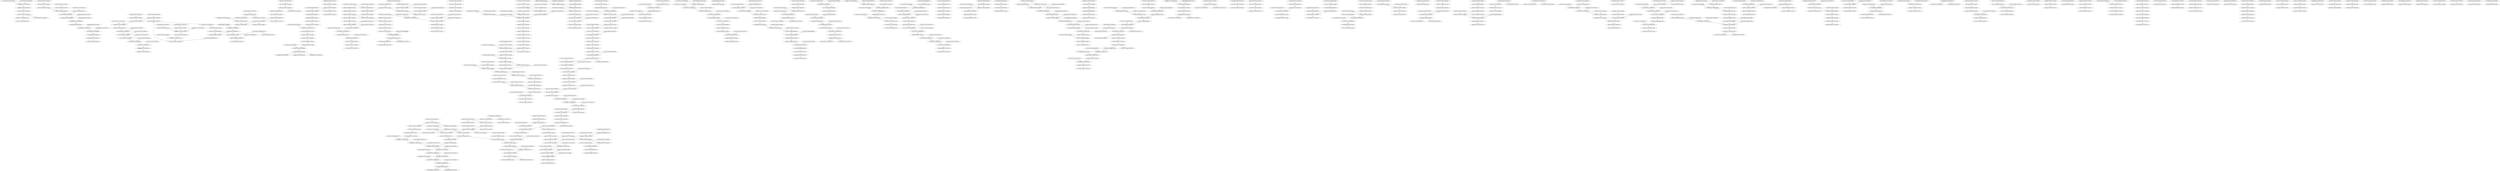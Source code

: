 digraph G{
 GAAAGCAATGCCAGGCAGGGGCAGG->GTGTTTGTGATTGGCGTCGGTGGCG;
 TCCGGCGGTGCTTTTGCCGTTACGC->GGCGGTGCTTTTGCCGTTACGCACC;
 CCCGCCGTATCCAGCCGGCAAATAT->CCGCCTGCCGCGCCTGCCGGAAGCC;
 ATAACCTGAATCTGAGGCAGCACCT->TGAGGCAGCACCTGGCACGGCTGGG;
 GGAGCCGGTACTGTCAACGCCAATC->GAGCCGGTACTGTCAACGCCAATCC;
 CGCGCCAGCGCCACTTCACGATCAA->CAGTAGATCCGGGTTGAATGGCAGG;
 GGTGATGCTGCCAACTTACTGATTT->TAGTGTATGATGGTGTTTTTGAGGT;
 AGCGCTGGCGCGATTTAGCCCCGAC->GGCGCGATTTAGCCCCGACGTATCC;
 TCCCAGCCGTACTGCAAATCGCCTG->CCAGCCGTACTGCAAATCGCCTGCC;
 GGCATTCAACGCCTGATGCGACGCT->GCATTCAACGCCTGATGCGACGCTG;
 CCCCAACCGCCGAACCTGTTGCCCC->CCGCCGAACCTGTTGCCCCTATGGC;
 GCGAAATCGTAGGCCGGATAAGGCG->AAATCGTAGGCCGGATAAGGCGTTT;
 GACGCGACAGCGTCGCATCAGGCGC->CAGCGTCGCATCAGGCGCTGAATGC;
 CCCCCGGTTCCGCCTGCCATCACCA->CCGGTTCCGCCTGCCATCACCATTA;
 AAGACGCGTCAGCGTCGCATCAGGC->TCAGCGTCGCATCAGGCAGCGCACG;
 CGGAAGTCGCTGTCGTTCTCAAAAT->AGTCGCTGTCGTTCTCAAAATCGGT;
 CGCGTCTTATCAGGCCTACGTTAAT->ACGTTAATTCTGCAATATATTGAAT;
 AGCTGATAAAAACAGAAGCCACTGG->ATAAAAACAGAAGCCACTGGAGAAC;
 AATAGAAACAGAAGCCACTGGAGCA->ATAGAAACAGAAGCCACTGGAGCAC;
 AAACCAGGCGAGATCGGCAGGCAGG->CCGCCATGTTGCCGGTATGTTTACC;
 CCCGCCGCCAGTGAGTTTCCGACCG->CCGCCGCCAGTGAGTTTCCGACCGC;
 TTAGGGGCCGCCATACCTGGGAATC->GGGCCGCCATACCTGGGAATCAATC;
 AAAACGCCCCGCCAGCGTGAGTTCT->CCCGCCAGCGTGAGTTCTGCATCCG;
 AGGTCGGATAAGGCGTTCACGCCGC->GGTCGGATAAGGCGTTCACGCCGCA;
 CCCCACTGTTCGTCCATTTCCGCGC->CTGTTCGTCCATTTCCGCGCAGACG;
 CCGGAGACTGTCATACGCGTAAAAC->CTGTCATACGCGTAAAACAGCCAGC;
 TAAGGCGGTTACGCCGCATCCGGCA->TTACGCCGCATCCGGCAGTCATGCG;
 CCGTCTCCCGGAGACTGTCATACGC->CCGGAGACTGTCATACGCGTAAAAC;
 AGGCCGGAAAAGGCGTTCACGCCGC->AAGGCGTTCACGCCGCATCCGACAG;
 GCTGTCGCGTCTTATCAGGCCTACG->CGCGTCTTATCAGGCCTACGTTAAT;
 ACATCCGACGCCATTCATGGCCATA->ACGCCATTCATGGCCATATCAATGA;
 CCAGCCATGACTTTTTCAACGGTTT->CAGCCATGACTTTTTCAACGGTTTT;
 ATAAGACGCGTGAGCGTCGCATCAG->AGCGTCGCATCAGGCAGCGCACGGA;
 CCGCCATGTTGCCGGTATGTTTACC->AGATTGCCGTCGCCTGTAGCGGCTG;
 CCAGCAGGTATAATCTGCTGGCGGG->AGCAGGTATAATCTGCTGGCGGGGG;
 TAGGATTGCCAGACAAACTGGCGGG->TGATGGTCATAGCAGTGGCGGCAGG;
 TGGGTAATGACTCCAACTTATTGAT->GGGTAATGACTCCAACTTATTGATA;
 TAGCCATAATCAAACGGTACGAAAG->CCAGCCGCCGGGAACGTTAACGGCA;
 AAGACGCATCAGCGTCGCATCAGGC->TCAGCGTCGCATCAGGCAGCGCACG;
 TAGCCATATCCAGACGATGCACCGA->ACGGTTAACCGCGTTAAGCTGGCGG;
 CAGCCGTAACGGAACTCCACACCAA->CCGCCACATCCGTCGGTTTGACGCG;
 GGATTGGCGTTGACAGTACCGGCTC->GATTGGCGTTGACAGTACCGGCTCC;
 GGATGCGGCGTGAACGCCTTATCCG->GATGCGGCGTGAACGCCTTATCCGA;
 CGGATGCAGAACTCACGCTGGCGGG->AGAACTCACGCTGGCGGGGCGTTTT;
 GCGTAACGGCAAAAGCACTGCCGGA->GCCGGACATCAGCGCTATCTCTGCT;
 GCGCTGTTTATGTTCTTCGGCACGC->CGCTGTTTATGTTCTTCGGCACGCT;
 ACGTTAATTCTGCAATATATTGAAT->GGATAAGGCGTTCACGCCGCATCCG;
 CTGCAATCCTCTATTTTATGGCGGG->AGCCTGGATGCCGATGATGCGGCTT;
 GACGTGGCAAAGCCGATGTCGGCAG->CCGCCGTCAGCCTTTACACCACCAC;
 TCAGCGTCGCATCAGGCGTTACATA->CAGCGTCGCATCAGGCGTTACATAC;
 GCACCGCCACCGACGCCAATCACAA->CGCCACCGACGCCAATCACAAACAC;
 TATGTAACGCCTGATGCGACGCTGA->GCCTGATGCGACGCTGATGCGTCTT;
 CCTGCCATTCAACCCGGATCTACTG->TTGATCGTGAAGTGGCGCTGGCGCG;
 CCTGCCGCTGCTGCTGTGACCGGAC->CTGCCGCTGCTGCTGTGACCGGACA;
 CGTGCGCTGCCTGATGCGACGCTGA->GCCTGATGCGACGCTGACGCGTCTT;
 GGATAAGGCGTTTACGCCGCATCCG->TTACGCCGCATCCGGCAAAAATCCT;
 GGGGCAACAGGTTCGGCGGTTGGGG->GGGCAACAGGTTCGGCGGTTGGGGG;
 TGAGGCAGCACCTGGCACGGCTGGG->GCAGCACCTGGCACGGCTGGGACGG;
 GGGCATCCTCCGGCGATAATGGCGG->TCGCCATCAATAAAGATAAAAATGC;
 ACAGGGCTACGCTGGCTGTGGCTGG->GGGCTACGCTGGCTGTGGCTGGGGG;
 TGACGTGGACGATAGCGGAAAGCCC->ACGTGGACGATAGCGGAAAGCCCCG;
 CAGCCACAACAAACGACCGCGGGAC->CCCGCCACCATTGGCACCAGCGGAC;
 CAGCGTGTAGGCCAGATAAGACGCG->GATAAGACGCGCCAGCGTCGCATCA;
 TAGCCCCACTGTTCGTCCATTTCCG->CCCCACTGTTCGTCCATTTCCGCGC;
 CGCATGACTGCCGGATGCGGCGTAA->CTGCCGGATGCGGCGTAAACGCTTT;
 CGGATGCGGCGTAAACGCCTTATCC->AAACGCCTTATCCGGCCTACGATTT;
 CAGCGTCGCATCAGGCGTTGAATGC->AGCGTCGCATCAGGCGTTGAATGCC;
 TGCTCCAGTTGCAGCGCAGTGGCAG->GCTCCAGTTGCAGCGCAGTGGCAGG;
 AGGCCGGATAAGGCGTTCACGCCGC->CGGATAAGGCGTTCACGCCGCATCC;
 CAGCGTCGCATCAGGCGTTACATAC->CCGCCGAACAGCAGCGGAGCGTCGG;
 CGGCGCTGAAAGTGCTGGATGCCGT->GGCGCTGAAAGTGCTGGATGCCGTG;
 AGGCCGGATAAGACGCGGCAGCGTC->CAGCGTCGCATCAGGCGTTACATAC;
 CTCTCCCTGCCGTAAAACATGGCAA->CTGCCGTAAAACATGGCAACTGCAG;
 TCCGTGCGCTGCCTGATGCGACGCT->CTGATGCGACGCTCACGCGTCTTAT;
 CGTGGCTCTCCTGAAGCGGCTGCGG->CTGAAGCGGCTGCGGGATGCCGCCG;
 AGCGTCGCATCAGGCAACCCGCACA->CAGCCACAACAAACGACCGCGGGAC;
 TGCATCTGCCAGCCGTCATGGCTGG->CCGCCGTGTCGGTCCACCGGCAGGC;
 CTGGCCGCTGTATGAATCCCGCCTG->CCGCTGTATGAATCCCGCCTGCAGG;
 CAGCCATGACTTTTTCAACGGTTTT->CCTGCCACTGCTTCACCATCCCCAG;
 CGTGCGCAACAACCGTCTTCCGGAG->CCGGAGCCTGTCATACGCGTAAAAC;
 GATGCGACGCTGGCGCGTCTTATCA->CGACGCTGGCGCGTCTTATCATGCC;
 CGGAAATGGACGAACAGTGGGGCTA->GGCTATGTCGGGGCTAAATCGCGCC;
 GATTGATGAGTCGCTGATCGGCTGG->CCGCCTCTACTTCGAGCCGGTAACT;
 CCCGCCAGTAACGGTGGCAGCAACA->CCGCCAGTAACGGTGGCAGCAACAG;
 AATTAGCCATAATCAAACGGTACGA->TAGCCATAATCAAACGGTACGAAAG;
 CCCTGCCGTTTTATCTCTACCAGCA->CGGGCGAGCTTTCCGGCGGTCAGCG;
 CGCGCCAGCGTCGCATCAGGCGTTG->CAGCGTCGCATCAGGCGTTGAATGC;
 TCTGATACTGCGTCGGTAGCGGCAG->CTGATACTGCGTCGGTAGCGGCAGG;
 GGCATGATAAGACGCGCCAGCGTCG->TGATAAGACGCGCCAGCGTCGCATC;
 GCGTATGACAGTCTCCGGAAGACGG->CTCCGGAAGACGGTTGTTGCGCACG;
 GTCAGTAGCGGAACAGGAGGGACAG->GAACAGGAGGGACAGCTGATAGAAA;
 GGGGCAAGGGGATTAATTCATAAAC->GGGCAAGGGGATTAATTCATAAACG;
 ACCCGTCATCCATATCACCACGTCA->CCGTCATCCATATCACCACGTCAAA;
 GGGTGGTGCGTAACGGCAAAAGCAC->GGTGCGTAACGGCAAAAGCACTGCC;
 TATTGCTTCAGCACCGCACGACCCA->GGGCATCCTCCGGCGATAATGGCGG;
 GTGCTCCAGTGGCTTCTGTTTCTAT->CTCCAGTGGCTTCTGTTTCTATCAG;
 TGCGGGGTGTCCCGCCAGTGTCGGG->GGGTGTCCCGCCAGTGTCGGGGTAA;
 CAGCGCGTAGGCCTGATAAGACGCG->CGTAGGCCTGATAAGACGCGACAGC;
 AACCCCCGGTCAGCAATGCGTATCT->CCCCGGTCAGCAATGCGTATCTCGT;
 CCCCCGCCGTGAATTTATGGATGCA->CCCGCCGTGAATTTATGGATGCAGG;
 GTTGCCCGGCATCCAACGCCATTCA->ACGCCATTCATGGCCATATCAATGA;
 AAGCCGCGCCAGCGTCGCATCAGGC->CGCGCCAGCGTCGCATCAGGCGTTG;
 CTGCAGTTGCCATGTTTTACGGCAG->AGTTGCCATGTTTTACGGCAGTGAG;
 TTGATCGTGAAGTGGCGCTGGCGCG->CCGCCAGCTTAACGCGGTTAACCGT;
 AATTACAGGTATTCCCGCTGCCGTT->CCGCTGCCGTTAAAACAAAACAGCA;
 GGGGGGTGCGTAACGGCAAAAGCAC->GGTGCGTAACGGCAAAAGCACTGCC;
 CTCCAGTGGCTTCTGTTTCTATCAG->GTTTCTATCAGCTGTCCCTCCTGTT;
 CCCGCCGCCGCGAAATTCGTGATGC->CGTGGCTCTCCTGAAGCGGCTGCGG;
 TTTCTATCAGCTGTCCCTCCTGTTC->CTGTCCCTCCTGTTCCGCTACTGAC;
 GGCTTCCGGCAGGCGCGGCAGGCGG->ATATTTGCCGGCTGGATACGGCGGG;
 GTAGGTAATGACTCCAACTTATTGA->GGTAATGACTCCAACTTATTGATAG;
 AAAAAAGCCACAAAAAATGAATGTT->AAAAGCCACAAAAAATGAATGTTAA;
 CCAATGGCAGTAGATAAACTGGCGG->AGCGTGCCGAAGAACATAAACAGCG;
 TCCCATAAGCGCTAACTTAAGGGTT->CCCATAAGCGCTAACTTAAGGGTTG;
 TCAGCGTCGCATCAGGCAGCGCACG->AGCGTCGCATCAGGCAGCGCACGGA;
 GGCCTACACGCTGCGATTTTGTAGG->CGCTGCGATTTTGTAGGCCGGATAA;
 CAGAGATAGCGCTGATGTCCGGCGG->AGCGCTGATGTCCGGCGGGGCTTTT;
 GAAAAAAAAAGCCCGCACTGTCAGG->AAAAAAGCCCGCACTGTCAGGGGCG;
 ACGCCATTCATGGCCATATCAATGA->GTTGAGAAGCGGTGTAAGTGAACTG;
 AGGTCATCGGGCATTATCTGAACAT->GTCATCGGGCATTATCTGAACATAA;
 CCAGCCGCCGGGAACGTTAACGGCA->CCAGCCGAGGGTATTCATGCGCAGG;
 CCAGCCGAGGGTATTCATGCGCAGG->AAAACAGAGAAGTCCAGCGGCAGGG;
 CTTCCCAGCCGATCAGCGACTCATC->CCAGCCGATCAGCGACTCATCAATC;
 CCTGCCGCCACTGCTATGACCATCA->CCCGCCAGTTTGTCTGGCAATCCTA;
 CTCACTGCCGTAAAACATGGCAACT->CTGCCGTAAAACATGGCAACTGCAG;
 TCATTGATATGGCCATGAATGGCGT->TATGGCCATGAATGGCGTCGGATGT;
 ATACGGGAAGGCAGGCATTGGCTGG->TACGGGAAGGCAGGCATTGGCTGGG;
 ACCGTTCATCATGCAGTGGCGGCGG->TGTCCGGTCACAGCAGCAGCGGCAG;
 TGATAAGACGCGCCAGCGTCGCATC->GATAAGACGCGCCAGCGTCGCATCA;
 AAACTGCGTTAATTACGCGTCTTAA->TTACTGATTGCTGAGCAACAGGTAA;
 TAGCACCGTCCGGGGTAGCACCGTC->GGGGTAGCACCGTCCGGGGTAGCAC;
 CAGCCAGCGCTGGCGCGATTTAGCC->AGCGCTGGCGCGATTTAGCCCCGAC;
 AACCCGCCATTATCGCCGGAGGATG->CCGCCATTATCGCCGGAGGATGCCC;
 CCGCCAGCGCCAGCGTCATCATGGC->CGCGAAAACGGGTTTGCTGCGGCTG;
 AATCCGAGTAAGAGCAACGGCGGGG->ATCCCATAAGCGCTAACTTAAGGGT;
 CTGTTCGTCCATTTCCGCGCAGACG->CCGCGCAGACGATGACGTCACTGCC;
 ACCCGCCGTTCTCATCGAGTAATCT->CCGCCGTTCTCATCGAGTAATCTCC;
 GTAGGCCTGATAAGACGCGGCAAGC->GATAAGACGCGGCAAGCGTCGCATC;
 AAACCCGCCAGCGCCAGCGTCATCA->CCGCCAGCGCCAGCGTCATCATGGC;
 CAGCCTCTATCCACCAGCATCCGCA->GAAGTTGCTGGCAATCAGCGGCAGG;
 CCGCCACTACGGCGGTGATACAGAT->CCCGCCGCTATTATATCGCTCTCTT;
 AGCGCGGGCGCGATTTAGCCCCGAC->GGCGCGATTTAGCCCCGACATAGCC;
 CCCTGCCGCAGGAAGTCGAATCCCT->CCTGCCGCAGGAAGTCGAATCCCTG;
 GCAACCAGTGCCGGATGCGGCGTGA->TGCCGGATGCGGCGTGAACGCCTTA;
 ATCTGTATCACCGCCGTAGTGGCGG->AATCCGAGTAAGAGCAACGGCGGGG;
 CCGCCTCTACTTCGAGCCGGTAACT->CCCGCCGTACTACTCGGTGAAAGAA;
 AAGCCACTGGAGCACCTCAAAAACA->ACCTCAAAAACACCATCATACACTA;
 CCCCCGCCATAAAATAGAGGATTGC->CCCGCCATAAAATAGAGGATTGCAG;
 ATTGTCGGTAATGACTCCAACTTAT->CGGTAATGACTCCAACTTATTGATA;
 GTTGAGAGCGATCAAAACTGGCGGG->CTGTTGCTGCCACCGTTACTGGCGG;
 CCCGCCACATCCGTCGGTTTGACGC->CCGCCACATCCGTCGGTTTGACGCG;
 CAGCGACTTCCGTCCCAGCCGTGCC->GCGACTTCCGTCCCAGCCGTGCCCG;
 ACCCAGCCGAGGGTATTCATGCGCA->CCAGCCGAGGGTATTCATGCGCAGG;
 CCTGCCGTTCCGCTCACGGAACTTA->TCTTTCTAATTATTTTCCCCGAGCA;
 GCGATATACGCAGCGAATTGAGCGG->ATAACCTGAATCTGAGGCAGCACCT;
 CCCGCCTGCCGCGCCTGCCGGAAGC->CCGCCTGCCGCGCCTGCCGGAAGCC;
 CTGCCGCTGCTGCTGTGACCGGACA->CCGCCGCCACTGCATGATGAACGGT;
 AAGCCATATTCGCCTGGATTCAACT->CCCGCCGTATCCAGCCGGCAAATAT;
 TGCCGGATGCGCTTTGCTTATCCGG->TTATCCGGCCTACAAAATCGCAGCG;
 TCCTGTTCAGCTACTGACGGGGTGG->GGGTGGTGCGTAACGGCAAAAGCAC;
 TGCGGGGTGTCCCGCCAGTGTCGGG->GGGGTGTCCCGCCAGTGTCGGGGTA;
 CCCCCGCCAGCAGATTATACCTGCT->CCCGCCAGCAGATTATACCTGCTGG;
 CCGCCGAACCTGTTGCCCCTATGGC->CGCTAAAAGTCAACTTAATGGCGGG;
 GCTCCCATGGCAGCACAGGCTGCGG->CATGGCAGCACAGGCTGCGGGAATT;
 CCGCCGCCACTGCATGATGAACGGT->CGTTTATGAATTAATCCCCTTGCCC;
 CGATTCTTCCTGAGGGAACGACTTA->CCTGAGGGAACGACTTATCAGCAAA;
 CCAGCGCGGGCGCGATTTAGCCCCG->AGCGCGGGCGCGATTTAGCCCCGAC;
 CGGATAAGGCGTCCACGCCGCATCC->CACGCCGCATCCGACAGTGCATACT;
 ATTAACGTAGGCCTGATAAGACGCG->CGTAGGCCTGATAAGACGCGACAGC;
 CGCTGGCGCGTCTTATCAGGCCTAC->GCTGGCGCGTCTTATCAGGCCTACG;
 CCGCCACGTCAGCAAACTCTTCGGC->TGCAAATGAACAGGCAGAGTGGCAG;
 CCGTCTTCCGGAGACTGTCATACGC->CCGGAGACTGTCATACGCGTAAAAC;
 CCAGCCGTTCAGCGTCTCTGCTGTC->CCGCAGCCGCTTCAGGAGAGCCACG;
 GTGCGGGTTGCCTGATGCGACGCTT->GATGCGACGCTTGCCGCGTCTTATC;
 AATCAGTAAGTTGGCAGCATCACCT->TCAGTAAGTTGGCAGCATCACCTGA;
 CGCCGCATCCGGCATTGACTGCAAA->CCTGCCGCTTCCTGCCAGCCAAAAG;
 AAGGCGTTCACGCCGCATCCGACAG->GGCGTTCACGCCGCATCCGACAGTG;
 CACCCGTCTTCCGGAGACTGTCATA->CCGTCTTCCGGAGACTGTCATACGC;
 TGTTCCGGGACCGGACTTACGGCGG->CCTGCCGCAGGAAGTCGAATCCCTG;
 GGGGTTTTTTGTTTGACTGCGTGCT->GGGTTTTTTGTTTGACTGCGTGCTG;
 AAACCTGCCGACATCGGCTTTGCCA->CTGCCGACATCGGCTTTGCCACGTC;
 CCAGCCATGACGGCTGGCAGATGCA->GAAACCTTACAGCATCAGTGGCTGG;
 CCCCCAGCCATTACGATGTAGGCGG->CCAGCCATTACGATGTAGGCGGCGC;
 TCCCGCCGTCAGCCTTTACACCACC->CCGCCGTCAGCCTTTACACCACCAC;
 AAACGCCTTATCCGGCCTACGATTT->CGCCTTATCCGGCCTACGATTTCGC;
 CCGCCGCCAAAACCGCCGCCGCCCA->CGCGTCTGCAGTGATGTATGGCAGG;
 CGTTTAACGCCCATCTGGTGGCGGG->CCAGCCGCATTTCAGCGACCTGTTT;
 CTGATGCGACGCTCGCGCGTCTTAT->CGACGCTCGCGCGTCTTATCAGGCC;
 AGCAGAGATAGCGCTGATGTCCGGC->CAGAGATAGCGCTGATGTCCGGCGG;
 GAAGGCCGGATAAGACGCGTCAGCG->GATAAGACGCGTCAGCGTCGCATCA;
 AGGATTTTTGCCGGATGCGGCGTAA->TGCCGGATGCGGCGTAACCGCCTTA;
 AACCCTTAAGTTAGCGCTTATGGGA->TTAGCGCTTATGGGAATTATCCCCG;
 CCGCCGGACATCAGCGCTATCTCTG->GCCGGACATCAGCGCTATCTCTGCT;
 GGATACGTCGGGGCTAAATCGCGCC->GTCGGGGCTAAATCGCGCCCGCGCT;
 GCAGTCAATGCCGGATGCGGCGTGA->TGCCGGATGCGGCGTGAACGCCTTA;
 ATTCAATATATTGCAGAATTAACGT->ATTAACGTAGGCCTGATAAGACGCG;
 CCCGCCGAGTCTACCCGCAACAACG->CCGCCGAGTCTACCCGCAACAACGG;
 GCCGAAGAGTTTGCTGACGTGGCGG->CCGAAGAGTTTGCTGACGTGGCGGG;
 CAGGGATTCGACTTCCTGCGGCAGG->CCGCCGTAAGTCCGGTCCCGGAACA;
 TCAGGTGATGCTGCCAACTTACTGA->AGGTGATGCTGCCAACTTACTGATT;
 GCATTTTTATCTTTATTGATGGCGA->TTTTATCTTTATTGATGGCGACAAT;
 AATTAACATTCATTTTTTGTGGCTT->TTAACATTCATTTTTTGTGGCTTTT;
 GAGCCAAACAGCACGGCATCGGCTT->CAAACAGCACGGCATCGGCTTTCTC;
 TAGTTGCCATGTTTTACGGCAGTGA->AGTTGCCATGTTTTACGGCAGTGAG;
 ACGAGATACGCATTGCTGACCGGGG->TACGCATTGCTGACCGGGGATTCGG;
 TGTCCGGTCACAGCAGCAGCGGCAG->AAGCCGCATCATCGGCATCCAGGCT;
 GCGCCGCCTACATCGTAATGGCTGG->CCGCCTACATCGTAATGGCTGGGGG;
 TGTAAAGCCAGTCACAAGGCATACC->AAAGCCAGTCACAAGGCATACCGAG;
 TGCCGGATGCGACGCTGGCGCGTCT->GATGCGACGCTGGCGCGTCTTATCA;
 CCCGCCTGAAGGGAAAGCTGCACGT->CGCCTGAAGGGAAAGCTGCACGTAA;
 CGCTGCGATTTTGTAGGCCGGATAA->CCGGATAAGCAAAGCGCATCCGGCA;
 CGTGCGCTGCCTGATGCGACGCTGA->GCCTGATGCGACGCTGATGCGTCTT;
 CCTACAAAATCGCAGCGTGTAGGCC->CAGCGTGTAGGCCAGATAAGACGCG;
 CCCGCCAGCGTGAGTTCTGCATCCG->GATATTAATTTCTGCTTAACTACCG;
 CCCGCCACGTCAGCAAACTCTTCGG->CCGCCACGTCAGCAAACTCTTCGGC;
 GGCAGTGACGTCATCGTCTGCGCGG->GCAGTGACGTCATCGTCTGCGCGGC;
 CCCTGCCGCTGGACTTCTCTGTTTT->CCTGCGCATGAATACCCTCGGCTGG;
 CCCGCCACAAAGCCTGAAAGAACTG->GTTGAGAGCGATCAAAACTGGCGGG;
 CTGTCGTTCTCAAAATCGGTGGAGC->GCATGACAAAGTCATCGGGCATTAT;
 ATAGGGCGTTCACGCCGCATCCGAC->GGCGTTCACGCCGCATCCGACAGTG;
 GATGCGGCGTGAACGCCTTATCCGA->TGCGGCGTGAACGCCTTATCCGACC;
 GGCATTCAGCGCCTGATGCGACGCT->CGCCTGATGCGACGCTTGCGCGTCT;
 CGCTTTTCATCGGTTGACATATTTC->GTTTATAACGAACAACATGCGGCGG;
 GTAGGCCTGATAAGACGCGCCAGCG->GCCTGATAAGACGCGCCAGCGCCGC;
 GAGCCGAAAAAGCAGTATGTGGCCC->ACCGTCCAGGTTAGCACCGTCCGGG;
 TGTTTTTGAGGTGCTCCAGTGGCTT->AGGTGCTCCAGTGGCTTTTGTTTCT;
 TGCCGGATGCGGCGTAACCGCCTTA->GGCGTAACCGCCTTATCCGGCCTAC;
 CGCCACACGCTGGCGCTGACCGCCG->CGCTGACCGCCGGAAAGCTCGCCCG;
 AAAAAACCCCCGCCATTAAGTTGAC->CCCCGCCATTAAGTTGACTTTTAGC;
 GGCAACTGCAGTTCACTTACACCGC->CAGTTCACTTACACCGCTTCTCAAC;
 CCCCGCCGTATCCAGCCGGCAAATA->CCCGCCGTATCCAGCCGGCAAATAT;
 AGGATTTTTGCCGGATGCGGCGTAA->CGGATGCGGCGTAAACGCCTTATCC;
 CGAAAGCCGCTTTGCATACTGCCGC->AAGCCGCTTTGCATACTGCCGCTAC;
 GACAGCGCGTGCAAATTGCGGCGGG->CAGCGCGTGCAAATTGCGGCGGGGG;
 TTCCCAGCCATGACGGCTGGCAGAT->CCAGCCATGACGGCTGGCAGATGCA;
 GCCATAGGGGCAACAGGTTCGGCGG->GGGGCAACAGGTTCGGCGGTTGGGG;
 CGTCTGCGCGGAAATGGACGAACAG->GCGCGGAAATGGACGAACAGTGGGG;
 GCTGGCTGTTTTACGCGTATGACAG->GTTTTACGCGTATGACAGTCTCCGG;
 GGGAGCACGAATGTAGGCCGGATAA->AAAGCGTTTACGCCGCATCCGGCAG;
 AAGCCACAAAAAATGAATGTTAATT->CCAGCCGTACTGCAAATCGCCTGCC;
 TGCTGCTGAAGTGCTGAAAAAAATG->CTGCTGAAGTGCTGAAAAAAATGAA;
 CGCGTCAAACCGACGGATGTGGCGG->GCGTCAAACCGACGGATGTGGCGGG;
 GCATTCAACGCCTGATGCGACGCTG->CGCTGTCGCGTCTTATCAGGCCTAC;
 TTGGTGTGGAGTTCCGTTACGGCTG->CAGCCGCAGCAAACCCGTTTTCGCG;
 CGCTGACCGCCGGAAAGCTCGCCCG->TGCTGGTAGAGATAAAACGGCAGGG;
 GGCGCGATTTAGCCCCGACGTATCC->CCCCACTGTTCGTCCATTTCCGCGC;
 CCGCTGCCGTTAAAACAAAACAGCA->CTGCCGTTAAAACAAAACAGCAGAA;
 GATTGATTCCCAGGTATGGCGGCCC->AAACCAGGCGAGATCGGCAGGCAGG;
 CCTGCCATCACCATTAATCGCTTTC->CCCCGCCGCCGCGCCTACGTTAACC;
 GTGCTACCCCGGACGGTGCTACCCC->GACGGTGCTACCCCGGACGGTGCTA;
 CCCCCGCCGCAATTTGCACGCGCTG->CCCGCCGCAATTTGCACGCGCTGTC;
 AGGTGCCAAGAACGTCACCGGCGGG->GGTGCCAAGAACGTCACCGGCGGGG;
 CCTGCAGGCGGGATTCATACAGCGG->CAGGCGGGATTCATACAGCGGCCAG;
 AGCCTGGATGCCGATGATGCGGCTT->CTGCCGCTGCTGCTGTGACCGGACA;
 CTGATAGAAACAGAAGCCACTGGAG->ATAGAAACAGAAGCCACTGGAGCAC;
 TTACTGATTGCTGAGCAACAGGTAA->GGTGAAATGGCGAAAGCGGCGGGGG;
 GGATAAGGCGTTCACGCCGCATCCG->ATAAGGCGTTCACGCCGCATCCGAC;
 CGCGTAGTTCGGATAAGGCGTTCAC->TCGGATAAGGCGTTCACGCCGCATC;
 TTTTACGTCACTTAAAAAACTCAGG->TTAAAAAACTCAGGCCGCAGTCGGT;
 CCTGCCCCTGCCTGGCATTGCTTTC->GAAAAAAAAAGCCCGCACTGTCAGG;
 GGGTGGGGCGTAACGGCAAAAGCAC->GCGTAACGGCAAAAGCACCGCCGGA;
 AAAACAGAGAAGTCCAGCGGCAGGG->CGGCAGGGGAAAGTTGGCGCTGTTT;
 CGGGGAATTATCCCATAAGCGCTAA->ATCCCATAAGCGCTAACTTAAGGGT;
 CAACGCCTGATGCGACGCTGGCGCG->GCCTGATGCGACGCTGGCGCGGCTT;
 GCGTAACGGCAAAAGCACCGCCGGA->CCGCCGGACATCAGCGCTATCTCTG;
 ACCCGCCGAACCTGTTGCCCCTATG->CCGCCGAACCTGTTGCCCCTATGGC;
 GATGCGACGCTGGCGCGTCTTATCA->CGCTGGCGCGTCTTATCAGGCCTAC;
 CACCAGCCGTAACGGAACTCCACAC->CAGCCGTAACGGAACTCCACACCAA;
 CCGTCTCCCGGAGCCTGTCATACGC->CCGGAGCCTGTCATACGCGTAAAAC;
 GACGGTGCTACCCCGGACGGTGCTA->GGTGCTACCCCGGACGGTGCTAACC;
 CCGTCATCCATATCACCACGTCAAA->CAGCGTCGCCATAGTGCGTTCACCG;
 CCTGACAGTGCGGGCTTTTTTTTTC->GAAAGCAATGCCAGGCAGGGGCAGG;
 GGTAATGACTCCAACTTATTGATAG->TTATGTTCAGATAATGCCCGATGAC;
 CCAGCCACATGGTGATGTTTGACCT->CCTGCCATTCAACCCGGATCTACTG;
 CTGCCACTCTGCCTGTTCATTTGCA->GCCGAAGAGTTTGCTGACGTGGCGG;
 GTTTTACGCGTATGACAGGCTCCGG->GCGTATGACAGGCTCCGGGAGACGG;
 CCCCGGTCAGCAATGCGTATCTCGT->CCAGCCGTTCAGCGTCTCTGCTGTC;
 AAAACAGCCAGCGCTGGCGCGATTT->CAGCCAGCGCTGGCGCGATTTAGCC;
 AAGAGAGCGATATAATAGCGGCGGG->GAGAGCGATATAATAGCGGCGGGGG;
 GCGCGTAGGCCTGATAAGACGCGCC->CGTAGGCCTGATAAGACGCGCCCGC;
 GACCCGCCGTGTCGGTCCACCGGCA->CCGCCGTGTCGGTCCACCGGCAGGC;
 CTGTCATACGCGTAAAACAGCCAGC->AAAACAGCCAGCGCTGGCGCGATTT;
 AAATCGCGCCAGCGCTGGCTGTTTT->CAGCGCTGGCTGTTTTTCGCGTATG;
 ACCGATTTTGAGAACGACAGCGACT->CCGTCCCAGCCGTGCCAGGTGCTGC;
 CCGCCAGCTTAACGCGGTTAACCGT->TCGGTGCATCGTCTGGATATGGCTA;
 CCCCCCGCCGTTGCTCTTACTCGGA->CCCCGCCGTTGCTCTTACTCGGATT;
 GCTTCCAGCACTTTCGCAGTGGCTT->TTCCAGCACTTTCGCAGTGGCTTTT;
 GTCCCGCGGTCGTTTGTTGTGGCTG->CCGCGGTCGTTTGTTGTGGCTGGCG;
 GGCCTGATAAGACGCGCAAAGCGTC->AAGCGTCGCATCAGGCAACCCGCAC;
 GTCGGGGCTAAATCGCGCCAGCGCT->GGCTAAATCGCGCCAGCGCTGGCTG;
 GGCAACTACAGTTCACTTACACCGC->CAGTTCACTTACACCGCCTCTCAGC;
 CTGGGGATGGTGAAGCAGTGGCAGG->AAAACCGTTGAAAAAGTCATGGCTG;
 CCCCGCCACCAGATGGGCGTTAAAC->CCCGCCACCAGATGGGCGTTAAACG;
 CGGTGAACGCACTATGGCGACGCTG->TTTGACGTGGTGATATGGATGACGG;
 CCCGCCGCTATCGACTGACGATACG->CCGCCGCTATCGACTGACGATACGG;
 GCCTGCCGGTGGACCGACACGGCGG->TGCCGGTGGACCGACACGGCGGGTC;
 CGCGCCCTGCCGCTGATTGCCAGCA->CCTGCCGCTGATTGCCAGCAACTTC;
 AATCAGTAAGTTGGCAGCATCACCC->ATCAGTAAGTTGGCAGCATCACCCG;
 AGCGCCTGATGCGACGCTGACGCGT->CGCCTGATGCGACGCTGACGCGTCT;
 GGCGATTGGCTTTATCATGGTGACC->GGTTAACGTAGGCGCGGCGGCGGGG;
 AAGCCGCTTTGCATACTGCCGCTAC->CCTGCATCCATAAATTCACGGCGGG;
 CCCTTAAGTTAGCGCTTATGGGAGT->CCTTAAGTTAGCGCTTATGGGAGTA;
 GGCCGGATAAGACGCGGCAAGCGTC->GATAAGACGCGGCAAGCGTCGCATC;
 GCTGGCGCGTCTTATCAGGCCTACG->CGCGTCTTATCAGGCCTACGTTAAT;
 TTCTGCTGTTTTGTTTTAACGGCAG->TGCTGTTTTGTTTTAACGGCAGGGG;
 ATGCCCTGATACGCGATACTGGCTT->CCTGATACGCGATACTGGCTTTCTT;
 CCCGCCATAAAATAGAGGATTGCAG->GAGCCAAACAGCACGGCATCGGCTT;
 GCCTGATGCGACGCTGATGCGTCTT->GGGAGCACGAATGTAGGCCGGATAA;
 CCAGCCTCTATCCACCAGCATCCGC->CAGCCTCTATCCACCAGCATCCGCA;
 AGTTGCCATGTTTTACGGCAGTGAG->AGCAGAGATAGCGCTGATGTCCGGC;
 TCCGTGCGCTGCCTGATGCGACGCT->CGTGCGCTGCCTGATGCGACGCTGA;
 GAGAGGCGGTGTAAGTGAACTGCAG->GCGGTGTAAGTGAACTGCAGTTGCC;
 GCATTCAGCGCCTGATGCGACGCTG->CGCCTGATGCGACGCTGGCGCGTCT;
 CCTCGGTATGCCTTGTGACTGGCTT->CTCGGTATGCCTTGTGACTGGCTTT;
 CCCCGTCAGTAGCTGAACAGGAGGG->GAACAGGAGGGACAGCTGATAGAAA;
 ATATTTGCCGGCTGGATACGGCGGG->TATTTGCCGGCTGGATACGGCGGGG;
 CCTGCCACTGCTTCACCATCCCCAG->TTCTGCTGTTTTGTTTTAACGGCAG;
 CGCCCCTGACAGTGCGGGCTTTTTT->CCTGACAGTGCGGGCTTTTTTTTTC;
 GTGCTTTTGCCGTTACGCACCACCC->CCACCCCGTCAGTAGCTGAACAGGA;
 ATTTTGAGAACGACAGCGACTTCCG->CGACAGCGACTTCCGTCCCAGCCGT;
 ACCGACTGCGGCCTGAGTTTTTTAA->AAAATCGTGTTGAGGCCAACGCCCA;
 ACCCTGCCTGCCGATCTCGCCTGGT->CCTGCCTGCCGATCTCGCCTGGTTT;
 GCCCAGTTATTCGAAAAATGGCTGG->CCTCGGTATGCCTTGTGACTGGCTT;
 CAGTTCACTTACACCGCTTCTCAAC->TCATTGATATGGCCATGAATGGCGT;
 GGAGCCGAAAAAGCAGTATGTGGCC->GAGCCGAAAAAGCAGTATGTGGCCC;
 ATCCCCGCCGATCAGGTTCCCCGCG->CCCGCCGATCAGGTTCCCCGCGCTC;
 TTAAAAAACTCAGGCCGCAGTCGGT->CAGGCCGCAGTCGGTAACCTCGCGC;
 CCTGAGTTTTTTAAGTGACGTAAAA->CGTGTTGAGGCCAACGCCCATAATG;
 GCCGGGTGCGGCGTGAACGCCTTAT->TGCGGCGTGAACGCCTTATCCGACC;
 CGTGCACGCCGCATCCGGCATTGAC->CACGCCGCATCCGGCATTGACTGCA;
 CGCCCCAGCCGCATTTCAGCGACCT->CCAGCCGCATTTCAGCGACCTGTTT;
 TTTGACGTGGTGATATGGATGACGG->TTGACGTGGTGATATGGATGACGGG;
 TGTATGCGCGAGGTTACCGACTGCG->GCGCGAGGTTACCGACTGCGGCCTG;
 GCTAAAAGTCAACTTAATGGCGGGG->GGCGGGGTTTTTTTTTTTTTTTTTT;
 CGCAGAAATTTCGCGATATGGCAGG->ATATGGCAGGGCAAGACGTAAAATT;
 AACAGGAGGGACAGCTGATAGAAAC->CTGATAGAAACAGAAGCCACTGGAG;
 AAAGAAGCCACAAAAAATGAATGTT->AGAAGCCACAAAAAATGAATGTTAA;
 AAACAGGTCGCTGAAATGCGGCTGG->CCCGCCACCAGATGGGCGTTAAACG;
 ACCCCCCGCCGCTTTCGCCATTTCA->CCCCCGCCGCTTTCGCCATTTCACC;
 CAAAAGCCCCGCCGGACATCAGCGC->CCGCCGGACATCAGCGCTATCTCTG;
 TTTGCTGATAAGTCGTTCCCTCAGG->AAGAGAGCGATATAATAGCGGCGGG;
 CTCCGGAAGACGGTTGTTGCGCACG->CGGTGAACGCACTATGGCGACGCTG;
 TTGATCGTGAAGTGGCGCTGGCGCG->CGTGAAGTGGCGCTGGCGCGGGAAG;
 AAAACCCCGCCACAAAGCCTGAAAG->CCCGCCACAAAGCCTGAAAGAACTG;
 TCGCCATCAATAAAGATAAAAATGC->AGGTGCCAAGAACGTCACCGGCGGG;
 CCCCGCCACTTTACAGGTGCTCGCA->CCGCCGCCAAAACCGCCGCCGCCCA;
 TTTGCAGTCAATGCCGGATGCGGCG->TGCAGTCAATGCCGGATGCGGCGTG;
 CCAGCCAATGCCTGCCTTCCCGTAT->CCGCCGCTATCGACTGACGATACGG;
 CCCGCCGCAATTTGCACGCGCTGTC->CCAGCCAATGCCTGCCTTCCCGTAT;
 CCTGCCATACATCACTGCAGACGCG->TGGGCGGCGGCGGTTTTGGCGGCGG;
 TTCATTTTTTTCAGCACTTCAGCAG->CGCAGAAATTTCGCGATATGGCAGG;
 GCTGTCGCGTCTTATCAGGCCTACG->CGCGTCTTATCAGGCCTACGCGCTG;
 AAGACGCGTCAGCGTCGCATCAGGC->AGACGCGTCAGCGTCGCATCAGGCG;
 CGCGATGTTCCAGTAATATGGCAGG->TGTTCCAGTAATATGGCAGGGAGAA;
 ATTGTCGCCATCAATAAAGATAAAA->TCGCCATCAATAAAGATAAAAATGC;
 GTAGGCCGGATAAGGCGGTTACGCC->TAAGGCGGTTACGCCGCATCCGGCA;
 AAAAGCCACAAAAAATGAATGTTAA->AAGCCACAAAAAATGAATGTTAATT;
 AGTTACCGGCTCGAAGTAGAGGCGG->CCAGCCGATCAGCGACTCATCAATC;
 TGATGCGACGCTGACGCGTCTTATC->CGCGTCTTATCTGGCCTACACGCTG;
 AGGTCAAACATCACCATGTGGCTGG->TGCTCCAGTTGCAGCGCAGTGGCAG;
 GTCGGATGCGGCGTGAACGCCTTAT->CGGATGCGGCGTGAACGCCTTATTC;
 AAATTCAATATATTGCAGAATTAAC->ATTCAATATATTGCAGAATTAACGT;
 TGCCCTGCCACTGCTTCACCATCCC->CCTGCCACTGCTTCACCATCCCCAG;
 AAAACCGTTGAAAAAGTCATGGCTG->CCCGCCGAGACGGTGCTTTATCTTG;
 TTACCCTGCCATACATCACTGCAGA->CCTGCCATACATCACTGCAGACGCG;
 CAGCGTCGCCATAGTGCGTTCACCG->CGTGCGCAACAACCGTCTTCCGGAG;
 CCGCCGCATGTTGTTCGTTATAAAC->GAAATATGTCAACCGATGAAAAGCG;
 TGCTCGGGGAAAATAATTAGAAAGA->TAAGTTCCGTGAGCGGAACGGCAGG;
 CGGATAAGGCGTTCACGCCGCATCC->GGATAAGGCGTTCACGCCGCATCCG;
 GCGGTGTAAGTGAACTGTAGTTGCC->CTGTAGTTGCCATGTTTTACGGCAG;
 CCCCCGCCAGTTTTGATCGCTCTCA->CCCGCCAGTTTTGATCGCTCTCAAC;
 CCGCCCCCAGCCACAGCCAGCGTAG->CCCCCAGCCACAGCCAGCGTAGCCC;
 AGTTGAATCCAGGCGAATATGGCTT->CCGCCGTTCTCATCGAGTAATCTCC;
 GAATAAGGCGTTCACGCCGCATCCG->ATAAGGCGTTCACGCCGCATCCGAC;
 TTCCCCGCCGAGACGGTGCTTTATC->CCCGCCGAGACGGTGCTTTATCTTG;
 TTCCCAGCCATTTTTCGAATAACTG->CCAGCCATTTTTCGAATAACTGGGC;
 CCCGCCTCTACTTCGAGCCGGTAAC->CCGCCTCTACTTCGAGCCGGTAACT;
 CCGAATCCCCGGTCAGCAATGCGTA->CCCCGGTCAGCAATGCGTATCTCGT;
 CCTGCCACTGCGCTGCAACTGGAGC->CTGCCACTGCGCTGCAACTGGAGCA;
 CCTGAGTTTTTTAAGTGACGTAAAA->AAAATCGTGTTGAGGCCAACGCCCA;
 GATTCATACAGCGGCCAGCCATCCG->ATACAGCGGCCAGCCATCCGTCATC;
 CTCCCCCAACCGCCGAACCTGTTGC->CCCCAACCGCCGAACCTGTTGCCCC;
 CCCGCCACTACGGCGGTGATACAGA->CCGCCACTACGGCGGTGATACAGAT;
 AGAAACAAAAGCCACTGGAGCACCT->AAGCCACTGGAGCACCTCAAAAACA;
 GGCGGTGCTTTTGCCGTTACGCACC->GTGCTTTTGCCGTTACGCACCACCC;
 CGCCTGATGCGACGCTGGCGCGTCT->TGATGCGACGCTGGCGCGTCTTATC;
 GGCGCAGCATTTCTCCCAGCCACTG->CCAGCCACTGATGCTGTAAGGTTTC;
 GGCGTTCACGCCGCATCCGACAGTG->CACGCCGCATCCGACAGTGCATACT;
 CTGCCGTAAAACATGGCAACTACAG->GGCAACTACAGTTCACTTACACCGC;
 CCTGCCGATACCCTGTTTCAGCCGA->GACGTGGCAAAGCCGATGTCGGCAG;
 CCCGCCAGTTTGTCTGGCAATCCTA->CCAGCAGGTATAATCTGCTGGCGGG;
 ACCGTCCAGGTTAGCACCGTCCGGG->GGTTAGCACCGTCCGGGGTAGCACC;
 CATTATGGGCGTTGGCCTCAACACG->TTTTACGTCACTTAAAAAACTCAGG;
 CCGCGCAGACGATGACGTCACTGCC->ACGTCACTGCCCGGCTGTATGCGCG;
 ACCCGCCGAACAGCAGCGGAGCGTC->CCGCCGAACAGCAGCGGAGCGTCGG;
 AGCGTGCCGAAGAACATAAACAGCG->CCCCGGTTTCCGGTATCAGACCTGA;
 GCCTGCCGGTGGACCGACACGGCGG->CTGCCGGTGGACCGACACGGCGGGT;
 CAGCCGCAGCAAACCCGTTTTCGCG->GCCATGATGACGCTGGCGCTGGCGG;
 GGGCCGCCATACCTGGGAATCAATC->GTGGTGGTGTAAAGGCTGACGGCGG;
 CGCTGTTTATGTTCTTCGGCACGCT->CCGCCAGTTTATCTACTGCCATTGG;
 CCGCCTGCCGCGCCTGCCGGAAGCC->CGCCACCGACGCCAATCACAAACAC;
 CACGCCGCATCCGGCATTGACTGCA->CGCCGCATCCGGCATTGACTGCAAA;
 TCACGCCGCATCCGGCATTGACTGC->CACGCCGCATCCGGCATTGACTGCA;
 AAACAGCGCCAACTTTCCCCTGCCG->CCCTGCCGCTGGACTTCTCTGTTTT;
 CCAGCCACGACTTCCGCCAGTTCTT->CAGCCACGACTTCCGCCAGTTCTTT;
 GTGCGGGTTGCCTGATGCGACGCTT->GACGCTTTGCGCGTCTTATCAGGCC;
 AAAAGCCAGTCACAAGGCATACCGA->AAAGCCAGTCACAAGGCATACCGAG;
 GAGCGCGGGGAACCTGATCGGCGGG->CGCGGGGAACCTGATCGGCGGGGAT;
 AATCAGTAAGTTGGCAGCATCACCT->ATCAGTAAGTTGGCAGCATCACCTG;
 TAATGGTGATGGCAGGCGGAACCGG->GGACATGTATTCCCGGGACTGGCGG;
 CCGCCGAACAGCAGCGGAGCGTCGG->GAGCCGGTACTGTCAACGCCAATCC;
 AGATTGCCGTCGCCTGTAGCGGCTG->CCCCGCCGCCGGTCGTCACCGCCCA;
 CCGCAGCCTGTGCTGCCATGGGAGC->GGAGATTACTCGATGAGAACGGCGG;
 AATATAAAAGCCACAAAAAATGAAT->AAAAGCCACAAAAAATGAATGTTAA;
 CCCGCCGTAAGTCCGGTCCCGGAAC->CCGCCGTAAGTCCGGTCCCGGAACA;
 GCGGTGTAAGTGAACTGCAGTTGCC->CTGCAGTTGCCATGTTTTACGGCAG;
 AAGCGTCGCATCAGGCAACCCGCAC->AGCGTCGCATCAGGCAACCCGCACA;
 CTATCAATAAGTTGGAGTCATTACC->TATCAATAAGTTGGAGTCATTACCT;
 CCCCGGTTTCCGGTATCAGACCTGA->GGCAGGCGATTTGCAGTACGGCTGG;
 TGTGCGGGTTGCCTGATGCGACGCT->GTGCGGGTTGCCTGATGCGACGCTT;
 AGCACCGACGTAGCCCCACTGTTCG->TAGCCCCACTGTTCGTCCATTTCCG;
 AGCTTTTCATTCTGACTGCAACGGG->CCTGACAGTGCGGGCTTTTTTTTTC;
 CTGCCGACATCGGCTTTGCCACGTC->TCGGCTGAAACAGGGTATCGGCAGG;
 CTTCCCGCGCCAGCGCCACTTCACG->CGCGCCAGCGCCACTTCACGATCAA;
 CCGCCAGTCCCGGGAATACATGTCC->CCGGTTCCGCCTGCCATCACCATTA;
 CGCCTGATGCGACGCTGACGCGTCT->GCCTGATGCGACGCTGACGCGTCTT;
 GGCACGGCTGGGACGGAAGTCGCTG->ACGGCTGGGACGGAAGTCGCTGTCG;
 CCGTCCCAGCCGTGCCAGGTGCTGC->CCCAGCCGTGCCAGGTGCTGCCTCA;
 GAGGCGGCGTGAACGCCTTATCCGA->GCGGCGTGAACGCCTTATCCGACCT;
 CAGCCACGACTTCCGCCAGTTCTTT->AAGCCAGTCACAAGGCATACCGAGG;
 CCTGCCGCAGTTAATCGTCAAGGAT->AAACTGCGTTAATTACGCGTCTTAA;
 CCGCCGTTCTCATCGAGTAATCTCC->GCTCCCATGGCAGCACAGGCTGCGG;
 CCACCCCGTCAGTAGCTGAACAGGA->CCCCGTCAGTAGCTGAACAGGAGGG;
 GCATCACGAATTTCGCGGCGGCGGG->CAACCCTTAAGTTAGCGCTTATGGG;
 CGCGTCTTATCAGGCCTACGCGCTG->CGCTGCGATTTTGTAGGCCGGATAA;
 CTGCCGTTAAAACAAAACAGCAGAA->CTGGGGATGGTGAAGCAGTGGCAGG;
 CCGTTGTTGCGGGTAGACTCGGCGG->CGTTGTTGCGGGTAGACTCGGCGGG;
 AGACGCGCAAGCGTCGCATCAGGCG->AGCGTCGCATCAGGCGTTGAATGCC;
 GTAGGCCTGATAAGACGCGACAGCG->CAGCGTCGCATCAGGCGTTGAATGC;
 CCTGCCATATCGCGAAATTTCTGCG->CTGCTGAAGTGCTGAAAAAAATGAA;
 CGCCAGCCACAACAAACGACCGCGG->CAGCCACAACAAACGACCGCGGGAC;
 AGTCGCTGTCGTTCTCAAAATCGGT->CTGTCGTTCTCAAAATCGGTGGAGC;
 GTGGTGGTGTAAAGGCTGACGGCGG->TGGTGGTGTAAAGGCTGACGGCGGG;
 ATCCTTGACGATTAACTGCGGCAGG->CCGCCACGTCAGCAAACTCTTCGGC;
 CAGGCGGGATTCATACAGCGGCCAG->GATTCATACAGCGGCCAGCCATCCG;
 GAGAAAGCCGATGCCGTGCTGTTTG->AAGCCGATGCCGTGCTGTTTGGCTC;
 GTTGAGAAGCGGTGTAAGTGAACTG->GCGGTGTAAGTGAACTGCAGTTGCC;
 CCCCGCCGCCGGTCGTCACCGCCCA->CCGCCAGCGCCAGCGTCATCATGGC;
 ATGGGTGATGCTGCCAACTTACTGA->GGGTGATGCTGCCAACTTACTGATT;
 GCCCTGCCATTCAACCCGGATCTAC->CCTGCCATTCAACCCGGATCTACTG;
 GTGCTCCAGTGGCTTCTGTTTCTAT->TGCTCCAGTGGCTTCTGTTTCTATT;
 CCCGCCGGTGACGTTCTTGGCACCT->GCATTTTTATCTTTATTGATGGCGA;
 CATACGCGAAAAACAGCCAGCGCTG->AAAACAGCCAGCGCTGGCGCGATTT;
 ACGGCTGGGACGGAAGTCGCTGTCG->CGGAAGTCGCTGTCGTTCTCAAAAT;
 GGTAAACATACCGGCAACATGGCGG->CCTGCCTGCCGATCTCGCCTGGTTT;
 AATGCCGGGGCTCTACCCCGCCGCC->CCCGCCGCCGCGAAATTCGTGATGC;
 GGCAACTACAGTTCACTTACACCGC->CAGTTCACTTACACCGCTTCTCAAC;
 GTAGCGGCAGTATGCAAAGCGGCTT->GCGGCAGTATGCAAAGCGGCTTTCG;
 AGCGTCGCATCAGGCGTTGAATGCC->TGCCGGATGCGCTTTGCTTATCCGG;
 TCGCGCCGCATCCGGCATTGACTGC->CGCCGCATCCGGCATTGACTGCAAA;
 GGGCAAGGGGATTAATTCATAAACG->ACCGTTCATCATGCAGTGGCGGCGG;
 TGGGTCGTGCGGTGCTGAAGCAATA->CGCTAAGTCCGTGCGCTGCCTGATG;
 CCCCCTGCCATCACCATTAATCGCT->CCTGCCATCACCATTAATCGCTTTC;
 TATAGATGACGGATGGCTGGCCGCT->GATGACGGATGGCTGGCCGCTGTAT;
 ATACAGCGGCCAGCCATCCGTCATC->CCGTCATCCATATCACCACGTCAAA;
 CTTTCGTACCGTTTGATTATGGCTA->CCCGCCACAAAGCCTGAAAGAACTG;
 TGCCGTTAACGTTCCCGGCGGCTGG->CTTTCGTACCGTTTGATTATGGCTA;
 CGCGTCTGCAGTGATGTATGGCAGG->TCTGCAGTGATGTATGGCAGGGTAA;
 AAAGAACTGGCGGAAGTCGTGGCTG->CTGCCACTCTGCCTGTTCATTTGCA;
 AGAAGCCACAAAAAATGAATGTTAA->AAGCCACAAAAAATGAATGTTAATT;
 CTATCAATAAGTTGGAGTCATTACC->TCAATAAGTTGGAGTCATTACCTAC;
 CACGCCGCATCCGACAGTGCATACT->CGCTGACCGCCGGAAAGCTCGCCCG;
 GATGCGACGCTTGCCGCGTCTTATC->GCTTGCCGCGTCTTATCAGGCCTAC;
 TATCAATAAGTTGGAGTCATTACCG->ATCAATAAGTTGGAGTCATTACCGT;
 CCTGAGGGAACGACTTATCAGCAAA->GGTAATGACTCCAACTTATTGATAG;
 CGGGCACGGCTGGGACGGAAGTCGC->GGCACGGCTGGGACGGAAGTCGCTG;
 GATGACGGATGGCTGGCCGCTGTAT->CGGATGGCTGGCCGCTGTATGAATC;
 CCCGCCATTAATCACCAGGAGATAT->CCGCCATTAATCACCAGGAGATATG;
 CGGTAGTTAAGCAGAAATTAATATC->CGGATGCAGAACTCACGCTGGCGGG;
 GCTTGCCGCGTCTTATCAGGCCTAC->AGGTCGGATAAGGCGTTCACGCCGC;
 GTCCGCTGGTGCCAATGGTGGCGGG->GTCCCGCGGTCGTTTGTTGTGGCTG;
 GTGCTTTTGCCGTTACGCCCCACCC->CCACCCCGTCAGTAGCTGAACAGGA;
 CGTTTATGAATTAATCCCCTTGCCC->GGGCTTTCCGCTATCGTCCACGTCA;
 AAGCCAGTCACAAGGCATACCGAGG->CCAGCCATTTTTCGAATAACTGGGC;
 CGTGTTGAGGCCAACGCCCATAATG->TGAGGCCAACGCCCATAATGCGGGC;
 CGGGGGCGATTGGCTTTATCATGGT->GGCGATTGGCTTTATCATGGTGACC;
 TGAATGGCGTTGGATGCCGGGCAAC->GCCCGCATTATGGGCGTTGGCCTCA;
 CCGCCAGTTTATCTACTGCCATTGG->CTTTTGGCTGGCAGGAAGCGGCAGG;
 TGCTGGTAGAGATAAAACGGCAGGG->GGTAGAGATAAAACGGCAGGGGGCG;
 CCAGCCGCATTTCAGCGACCTGTTT->GTCCGCTGGTGCCAATGGTGGCGGG;
 AAAGGTGATGCTGCCAACTTACTGA->AGGTGATGCTGCCAACTTACTGATT;
 CCTGCCTGCCGATCTCGCCTGGTTT->GGGCCGCCATACCTGGGAATCAATC;
 CCCGCCATGTTGCCGGTATGTTTAC->CCGCCATGTTGCCGGTATGTTTACC;
 CCGGAGCCTGTCATACGCGTAAAAC->CTGTCATACGCGTAAAACAGCCAGC;
 GGTGCGTAACGGCAAAAGCACTGCC->GCGTAACGGCAAAAGCACTGCCGGA;
 GGGCTTTCCGCTATCGTCCACGTCA->CCTGCCGCCACTGCTATGACCATCA;
 CCCAGCCGCTACAGGCGACGGCAAT->CAGCCGCTACAGGCGACGGCAATCT;
 CCCTGCCGCAGTTAATCGTCAAGGA->CCTGCCGCAGTTAATCGTCAAGGAT;
 GGCGAACCACGCCATTTTACGGCTA->CCTGCCATATTACTGGAACATCGCG;
 TAAGGCGGTTACGCCGCATCCGGCA->TTACGCCGCATCCGGCAAAAATCCT;
 TGCAAATGAACAGGCAGAGTGGCAG->GCAAATGAACAGGCAGAGTGGCAGG;
 CTATCAATAAGTTGGAGTCATTACC->ATCAATAAGTTGGAGTCATTACCTA;
 CGGGCGAGCTTTCCGGCGGTCAGCG->AGTATGCACTGTCGGATGCGGCGTG;
 ACCTCAAAAACACCATCATACACTA->AAATCAGTAAGTTGGCAGCATCACC;
 CTCGGTATGCCTTGTGACTGGCTTT->TCGGTATGCCTTGTGACTGGCTTTT;
 AGGTGATGCTGCCAACTTACTGATT->GGTGATGCTGCCAACTTACTGATTT;
 GGGGCAACAGGTTCGGCGGTTGGGG->GCAACAGGTTCGGCGGTTGGGGGAG;
 AAATCCGCCGCATGTTGTTCGTTAT->CCGCCGCATGTTGTTCGTTATAAAC;
 CCCGACTGCTCAGCGAGAATCGTCG->CAACCCTTAAGTTAGCGCTTATGGG;
 AAAGCGTTTACGCCGCATCCGGCAG->TTACGCCGCATCCGGCAGTCATGCG;
 TGATGGTCATAGCAGTGGCGGCAGG->TGACGTGGACGATAGCGGAAAGCCC;
 GGCATTCAGCGCCTGATGCGACGCT->GCATTCAGCGCCTGATGCGACGCTG;
 GAACAGGAGGGACAGCTGATAGAAA->AACAGGAGGGACAGCTGATAGAAAC;
 GGACATGTATTCCCGGGACTGGCGG->TCTGGCCGCGTGGTCGTTAGGCATT;
 CCCGCCATTAAGTTGACTTTTAGCG->GCCATAGGGGCAACAGGTTCGGCGG;
 CTGTCGGATGCGGCGTGAACGCCTT->GCGGCGTGAACGCCTTTTCCGGCCT;
 TGTTAGCCATATCCAGACGATGCAC->TAGCCATATCCAGACGATGCACCGA;
 GCATTTTTATCTTTATTGATGGCGA->CCGCCATTATCGCCGGAGGATGCCC;
 CCCCCAGCCACAGCCAGCGTAGCCC->CCAGCCACAGCCAGCGTAGCCCTGT;
 GGTGAAATGGCGAAAGCGGCGGGGG->TGAAATGGCGAAAGCGGCGGGGGGT;
 GGCGTAACCGCCTTATCCGGCCTAC->CGCCTTATCCGGCCTACGATTTCGC;
 GGATGCGGCGTGAACGCCTTATCCG->GCGGCGTGAACGCCTTATCCGGCCT;
 CGGATGGCTGGCCGCTGTATGAATC->CTGGCCGCTGTATGAATCCCGCCTG;
 GTCATCGGGCATTATCTGAACATAA->CTATCAATAAGTTGGAGTCATTACC;
 GGCAGGCGATTTGCAGTACGGCTGG->CAGGCGATTTGCAGTACGGCTGGGA;
 CACTGTCGGATGCGGCGTGAACGCC->CTGTCGGATGCGGCGTGAACGCCTT;
 TGCAGTCAATGCCGGATGCGGCGTG->GCAGTCAATGCCGGATGCGGCGTGA;
 GAAACCTTACAGCATCAGTGGCTGG->CTGCCGCTACCGACGCAGTATCAGA;
 CCCGCCAGCAGATTATACCTGCTGG->TAGGATTGCCAGACAAACTGGCGGG;
 AGGTGCCAAGAACGTCACCGGCGGG->CGCGTCAAACCGACGGATGTGGCGG;
 GCGTAGGCCTGATAAGACGCGCAAG->AGACGCGCAAGCGTCGCATCAGGCG;
 CGCAAATCGGCCCAGCCGTTCAGCG->CCAGCCGTTCAGCGTCTCTGCTGTC;
 GGCCTGATAAGACGCGCGAGCGTCG->ATAAGACGCGCGAGCGTCGCATCAG;
 AGCGTCTGCGCGGAAATGGACGAAC->CGTCTGCGCGGAAATGGACGAACAG;
 GCCCGCATTATGGGCGTTGGCCTCA->CATTATGGGCGTTGGCCTCAACACG;
 ATTTTGAGACCGACAGCGACTTCCG->CGACAGCGACTTCCGTCCCAGCCGT;
 ATTAACGTAGGCCTGATAAGACGCG->CGTAGGCCTGATAAGACGCGCCAGC;
 GGGCTACGCTGGCTGTGGCTGGGGG->CTACGCTGGCTGTGGCTGGGGGAAG;
 CCCGCCGTGAATTTATGGATGCAGG->GTAGCGGCAGTATGCAAAGCGGCTT;
 CCAGCCGTACTGCAAATCGCCTGCC->TCAGGTCTGATACCGGAAACCGGGG;
 GATAAGACGCGCCAGCGTCGCATCA->AGACGCGCCAGCGTCGCATCAGGCG;
 CAGCACGCAGTCAAACAAAAAACCC->GCGGTCGGAAACTCACTGGCGGCGG;
 AATTCCCGCAGCCTGTGCTGCCATG->CCGCAGCCTGTGCTGCCATGGGAGC;
 CAAGATAAAGCACCGTCTCGGCGGG->CAGCCATGACTTTTTCAACGGTTTT;
 GAGCCGGTACTGTCAACGCCAATCC->CGTTTAACGCCCATCTGGTGGCGGG;
 TGCGGCGTGAACGCCTTATCCGACC->GCGGCGTGAACGCCTTATCCGACCT;
 CCCGCCGTACTACTCGGTGAAAGAA->CCTGCCGTTCCGCTCACGGAACTTA;
 AAGCCGCATCATCGGCATCCAGGCT->CCCGCCATAAAATAGAGGATTGCAG;
 CGTAGGCCTGATAAGACGCGACAGC->GTAGGCCTGATAAGACGCGACAGCG;
 CGGCGGCATCCCGCAGCCGCTTCAG->CCGCAGCCGCTTCAGGAGAGCCACG;
 GCGGGATAAGGCGTTCACGCCGCAT->GGATAAGGCGTTCACGCCGCATCCG;
 CTTCCCCCAGCCACAGCCAGCGTAG->CCCCCAGCCACAGCCAGCGTAGCCC;
 CGTAGGCCTGATAAGACGCGCCAGC->GTAGGCCTGATAAGACGCGCCAGCG;
 TTACGCCGCATCCGGCAAAAATCCT->CCGCCGAGTCTACCCGCAACAACGG;
 GAAAGCCGCATCATCGGCATCCAGG->AAGCCGCATCATCGGCATCCAGGCT;
 CCGGATAAGCAAAGCGCATCCGGCA->CCCGACACTGGCGGGACACCCCGCA;
 CTGTCGGATGCGGCGTGAACGCCTT->GTCGGATGCGGCGTGAACGCCTTAT;
 GCTGAGAGGCGGTGTAAGTGAACTG->GCGGTGTAAGTGAACTGTAGTTGCC;
 AGCGTCGCATCAGGCGCTGAATGCC->CCGCAGCCTGTGCTGCCATGGGAGC;
 CCGCGTATCCCTGCCGTTCCGCTCA->CCTGCCGTTCCGCTCACGGAACTTA;
 TGAGGCCAACGCCCATAATGCGGGC->GTTGCCCGGCATCCAACGCCATTCA;
 CGCCACCGACGCCAATCACAAACAC->CCTGCCCCTGCCTGGCATTGCTTTC;
 TGCCGGATGCGGCGTGAACGCCTTA->CGGATGCGGCGTGAACGCCTTATCC;
 GGTGCTACCCCGGACGGTGCTAACC->CCCGGACGGTGCTAACCTGGACGGT;
 CAGTAGATCCGGGTTGAATGGCAGG->GTAGATCCGGGTTGAATGGCAGGGC;
 GGTTAGCACCGTCCGGGGTAGCACC->TAGCACCGTCCGGGGTAGCACCGTC;
 CAGTTCTTTCAGGCTTTGTGGCGGG->CTTTCAGGCTTTGTGGCGGGGTTTT;
 TGGGCGTTGGCCTCAACACGATTTT->TTAAAAAACTCAGGCCGCAGTCGGT;
 TTACGTGCAGCTTTCCCTTCAGGCG->GATTCATACAGCGGCCAGCCATCCG;
 TGGGCGGTGACGACCGGCGGCGGGG->CGGTGACGACCGGCGGCGGGGGAAG;
 CGACGATTCTCGCTGAGCAGTCGGG->CTCGCTGAGCAGTCGGGGTTTACTG;
 ATAAGGCGTTCACGCCGCATCCGAC->AAGGCGTTCACGCCGCATCCGACAG;
 AAGAAAGCCAGTATCGCGTATCAGG->AAGCCAGTATCGCGTATCAGGGCAT;
 CAGCCGCTACAGGCGACGGCAATCT->GGTAAACATACCGGCAACATGGCGG;
 GATAAGACGCGTCAGCGTCGCATCA->AAGACGCGTCAGCGTCGCATCAGGC;
 CCCAGCCGTGCCAGGTGCTGCCTCA->AGGTGCTGCCTCAGATTCAGGTTAT;
 CCCGCCGCTATTATATCGCTCTCTT->CCTGAGGGAACGACTTATCAGCAAA;
 TTACCCCGACACTGGCGGGACACCC->CCCGACACTGGCGGGACACCCCGCA;
 CCGCCATTATCGCCGGAGGATGCCC->TGGGTCGTGCGGTGCTGAAGCAATA;
 GGGCTACGCTGGCTGTGGCTGGGGG->CTACGCTGGCTGTGGCTGGGGGCGG;
 GGCCGGATAAGGCGGTCACGCCGCA->TCACGCCGCATCCGGCATTGACTGC;
 TATCAATAAGTTGGAGTCATTACCC->ATCAATAAGTTGGAGTCATTACCCA;
 TAAGGCGTTCACGCCGCATCCGGCA->TCACGCCGCATCCGGCATTGACTGC;
 GTGCTTTTGCCGTTACGCACCCCCC->CCCCGTCAGTAGCTGAACAGGAGGG;
 TTCTCCCTGCCATATTACTGGAACA->CCTGCCATATTACTGGAACATCGCG;
 ACGGCTGCCGGATGCGGCGTAAACG->CTGCCGGATGCGGCGTAAACGCTTT;
 CTGCCGCTACCGACGCAGTATCAGA->CTGCCACTGCGCTGCAACTGGAGCA;
 TACGCATTGCTGACCGGGGATTCGG->CCCGACTGCTCAGCGAGAATCGTCG;
 CCGTATCGTCAGTCGATAGCGGCGG->ATACGGGAAGGCAGGCATTGGCTGG;
 CCCAGCCGCCGGGAACGTTAACGGC->CCAGCCGCCGGGAACGTTAACGGCA;
 GTTGAGAGCGATCAAAACTGGCGGG->TGAGAGCGATCAAAACTGGCGGGGG;
 GGGTGATGCTGCCAACTTACTGATT->GGTGATGCTGCCAACTTACTGATTT;
 CTGCTGAAGTGCTGAAAAAAATGAA->CCTGCCATACATCACTGCAGACGCG;
 CCTGCCGCTTCCTGCCAGCCAAAAG->CCAATGGCAGTAGATAAACTGGCGG;
 CCGCTCAATTCGCTGCGTATATCGC->TTACGTGCAGCTTTCCCTTCAGGCG;
 TTACCTGTTGCTCAGCAATCAGTAA->TTAAGACGCGTAATTAACGCAGTTT;
 CCGCCGCCAGTGAGTTTCCGACCGC->GGGTTTTTTGTTTGACTGCGTGCTG;
 CCCGACACTGGCGGGACACCCCGCA->CCCGCCGATCAGGTTCCCCGCGCTC;
 ACTCCCATAAGCGCTAACTTAAGGG->TCCCATAAGCGCTAACTTAAGGGTT;
 CAGCGTCGCATCAGGCGCTGAATGC->AGCGTCGCATCAGGCGCTGAATGCC;
 GTCATACGCGTAAACCAGCCAGCGC->CAGCCAGCGCTGGCGCGATTTAGCC;
 GCAGCACCTGGCACGGCTGGGACGG->GGCACGGCTGGGACGGAAGTCGCTG;
 GCCGGATGCGGCGAAAACGCCTTAT->AAACGCCTTATCCGGCCTACGATTT;
 CATTATGGGCGTTGGCCTCAACACG->GCGTTGGCCTCAACACGGTTTTACG;
 GCCTGATGCGACGCTGACGCGTCTT->TGATGCGACGCTGACGCGTCTTATC;
 CCCCGCCGTTGCTCTTACTCGGATT->CCGCCACTACGGCGGTGATACAGAT;
 TCTTTCTAATTATTTTCCCCGAGCA->TTTTCCCCGAGCACTTACGTGGCAG;
 CCCTCCTGTTCAGCTACTGACGGGG->TCCTGTTCAGCTACTGACGGGGTGG;
 CGCCTGATGCGACGCTTGCGCGTCT->CTTGCGCGTCTTATCAGGCCTACGC;
 ATACGGGAAGGCAGGCATTGGCTGG->GACAGCGCGTGCAAATTGCGGCGGG;
 TTAACATTCATTTTTTGTGGCTTTT->AACATTCATTTTTTGTGGCTTTTTT;
 GGGTTTTTTGTTTGACTGCGTGCTG->CCCGCCAGCGTGAGTTCTGCATCCG;
 CCCAGCCAATGCCTGCCTTCCCGTA->CCAGCCAATGCCTGCCTTCCCGTAT;
 GAAGTTGCTGGCAATCAGCGGCAGG->TGCTGGCAATCAGCGGCAGGGCGCG;
 GCCGGACATCAGCGCTATCTCTGCT->CTCACTGCCGTAAAACATGGCAACT;
 CAGGCCGCAGTCGGTAACCTCGCGC->CGCAGTCGGTAACCTCGCGCATACA;
 CCGCCGAGTCTACCCGCAACAACGG->CCCGCCGTGAATTTATGGATGCAGG;
 CGCTAAGTCCGTGCGCTGCCTGATG->TCCGTGCGCTGCCTGATGCGACGCT;
 CCCGCCACCAGATGGGCGTTAAACG->GGATTGGCGTTGACAGTACCGGCTC;
 GGTTAACGTAGGCGCGGCGGCGGGG->GAAAGCGATTAATGGTGATGGCAGG;
 GGCGTAACCGCCTTATCCGGCCTAC->TTATCCGGCCTACATTCGTGCTCCC;
 AAAAGCCACTGCGAAAGTGCTGGAA->AAGCCACTGCGAAAGTGCTGGAAGC;
 CGCCTGAAGGGAAAGCTGCACGTAA->GCGATATACGCAGCGAATTGAGCGG;
 CCGCCGTCAGCCTTTACACCACCAC->GATTGATTCCCAGGTATGGCGGCCC;
 GTATGTAACGCCTGATGCGACGCTG->TATGTAACGCCTGATGCGACGCTGA;
 CCCGCCACCATTGGCACCAGCGGAC->AAACAGGTCGCTGAAATGCGGCTGG;
 AGGAACCCCGCCAGTTTGTCTGGCA->CCCGCCAGTTTGTCTGGCAATCCTA;
 GATAAGACGCGGCAAGCGTCGCATC->AAGCGTCGCATCAGGCAACCCGCAC;
 CCTGCCATATTACTGGAACATCGCG->TGTTCCGGGACCGGACTTACGGCGG;
 TAAGTTCCGTGAGCGGAACGGCAGG->TGAGCGGAACGGCAGGGATACGCGG;
 GGCGCTGAAAGTGCTGGATGCCGTG->CCAGCCATTACGATGTAGGCGGCGC;
 TGCGGATGCTGGTGGATAGAGGCTG->GATTGATGAGTCGCTGATCGGCTGG;
 GGTAGGCCTGATAAGACGCGGCAAG->GTAGGCCTGATAAGACGCGGCAAGC;
 TAGCCGTAAAATGGCGTGGTTCGCC->GTGCTACCCCGGACGGTGCTACCCC;
 GTTTATAACGAACAACATGCGGCGG->AAGCCAGTATCGCGTATCAGGGCAT;
 TGCGAGCACCTGTAAAGTGGCGGGG->ACTCCCATAAGCGCTAACTTAAGGG;
 ACGGTTAACCGCGTTAAGCTGGCGG->GGTTAACCGCGTTAAGCTGGCGGGT;
 GGAGATTACTCGATGAGAACGGCGG->AAGCCATATTCGCCTGGATTCAACT;
 GCTTGCTGATAACGTGCAGCTTTCC->ACGTGCAGCTTTCCCTTCAGGCGGG;
 TACTCCCATAAGCGCTAACTTAAGG->ACTCCCATAAGCGCTAACTTAAGGG;
 AAGCCGATGCCGTGCTGTTTGGCTC->CTGCAATCCTCTATTTTATGGCGGG;
 CGCGTCTTATCAGGCCTACACGCTG->GGCCTACACGCTGCGATTTTGTAGG;
 CCAGCCGCAGCAAACCCGTTTTCGC->CAGCCGCAGCAAACCCGTTTTCGCG;
 CATCCCCGCCACCATTGGCACCAGC->CCCGCCACCATTGGCACCAGCGGAC;
 CTTCCCCCGCCGCCGGTCGTCACCG->CCCCGCCGCCGGTCGTCACCGCCCA;
 CAACCCTTAAGTTAGCGCTTATGGG->AACCCTTAAGTTAGCGCTTATGGGA;
 CCAGCCACAGCCAGCGTAGCCCTGT->AGGTGATGCTGCCAACTTACTGATT;
 CAGAGATAGCGCTGATGTCCGGCGG->GCGCTGATGTCCGGCGGGGCTTTTG;
 CCCGCCGATCAGGTTCCCCGCGCTC->GCCTGCCGGTGGACCGACACGGCGG;
 ACGTGCAGCTTTCCCTTCAGGCGGG->CAGGCGGGATTCATACAGCGGCCAG;
 CCTGCGCATGAATACCCTCGGCTGG->TGCGCATGAATACCCTCGGCTGGGT;
 CAGCGTCGCCATAGTGCGTTCACCG->AGCGTCGCCATAGTGCGTTCACCGC;
 CCGCCGTAAGTCCGGTCCCGGAACA->CGCGATGTTCCAGTAATATGGCAGG;
 ATCCCATAAGCGCTAACTTAAGGGT->TCCCATAAGCGCTAACTTAAGGGTT;
 CCTGCCGCAGGAAGTCGAATCCCTG->CCTGCCGATACCCTGTTTCAGCCGA;
 CCCGCCAGTCCCGGGAATACATGTC->CCGCCAGTCCCGGGAATACATGTCC;
 TGTTCCGGGACCGGACTTACGGCGG->GTTCCGGGACCGGACTTACGGCGGG;
 CTGCCGTAAAACATGGCAACTGCAG->GGCAACTGCAGTTCACTTACACCGC;
 CTTAGCCGTAAAATGGCGTGGTTCG->TAGCCGTAAAATGGCGTGGTTCGCC;
 TGCTGGTAGAGATAAAACGGCAGGG->TGGTAGAGATAAAACGGCAGGGGGC;
 CCCCCGCCGCTTTCGCCATTTCACC->TTACCTGTTGCTCAGCAATCAGTAA;
 TTACGTGCAGCTTTCCCTTCAGGCG->TGATTCATACAGCGGCCAGCCATCC;
 CGCCCCCTGCCGTTTTATCTCTACC->CCCTGCCGTTTTATCTCTACCAGCA;
 GTCGGATGCGGCGTGAACGCCTTAT->CGGATGCGGCGTGAACGCCTTATCC;
 TTAACATTCATTTTTTGTGGCTTCT->CCTGCCATATCGCGAAATTTCTGCG;
 CCCGCCGCCAAAACCGCCGCCGCCC->CCGCCGCCAAAACCGCCGCCGCCCA;
 CCTGCCGCTACCGACGCAGTATCAG->CTGCCGCTACCGACGCAGTATCAGA;
 ACTGCCCGGTTGTATGCGCGAGGTT->TGTATGCGCGAGGTTACCGACTGCG;
 AGTATGCACTGTCGGATGCGGCGTG->CACTGTCGGATGCGGCGTGAACGCC;
 TCGGATAAGGCGTTCACGCCGCATC->CGGATAAGGCGTTCACGCCGCATCC;
 GCTCCACCGATTTTGAGAACGACAG->ACCGATTTTGAGAACGACAGCGACT;
 AAAAAGCCATATTCGCCTGGATTCA->AAGCCATATTCGCCTGGATTCAACT;
 CGGGGATAATTCCCATAAGCGCTAA->TCCCATAAGCGCTAACTTAAGGGTT;
 TCCGGCAGTGCTTTTGCCGTTACGC->GTGCTTTTGCCGTTACGCCCCACCC;
 AGACGCGCAAGCGTCGCATCAGGCG->AGCGTCGCATCAGGCGCTGAATGCC;
 GGTCGGATAAGGCGTTCACGCCGCA->TCGGATAAGGCGTTCACGCCGCATC;
 CGGGTGATGCTGCCAACTTACTGAT->GGGTGATGCTGCCAACTTACTGATT;
 CCAGCCATTTTTCGAATAACTGGGC->CAAGATAAAGCACCGTCTCGGCGGG;
 TGGGCGGCGGCGGTTTTGGCGGCGG->TGCGAGCACCTGTAAAGTGGCGGGG;
 AAGCCACTGCGAAAGTGCTGGAAGC->TGCTCGGGGAAAATAATTAGAAAGA;
 ACCCGAATCCCCGGTCAGCAATGCG->CCGAATCCCCGGTCAGCAATGCGTA;
 CCGCCAGTAACGGTGGCAGCAACAG->CCCGCCAGTTTTGATCGCTCTCAAC;
 CCCCCTGCCCCTGCCTGGCATTGCT->CCTGCCCCTGCCTGGCATTGCTTTC;
 CCTCCCGCCAGTTTATCTACTGCCA->CCGCCAGTTTATCTACTGCCATTGG;
 CGCGAAAACGGGTTTGCTGCGGCTG->CAGCCGTAACGGAACTCCACACCAA;
 CCGACGCTCCGCTGCTGTTCGGCGG->GTATGTAACGCCTGATGCGACGCTG;
 GCGGGCGCGTCTTATCAGGCCTACG->GGCGCGTCTTATCAGGCCTACGCGC;
 CCGCCACATCCGTCGGTTTGACGCG->CCCGCCGGTGACGTTCTTGGCACCT;
 ACCCCCGCCGCCGCGCCTACGTTAA->CCCCGCCGCCGCGCCTACGTTAACC;
 GCGGCGCTGGCGCGTCTTATCAGGC->CGCTGGCGCGTCTTATCAGGCCTAC;
 CCAGCCATTACGATGTAGGCGGCGC->AAGCCGATGCCGTGCTGTTTGGCTC;
 TTCTTTCACCGAGTAGTACGGCGGG->TTCACCGAGTAGTACGGCGGGGTAA;
 CTGTTGCTGCCACCGTTACTGGCGG->TGTTGCTGCCACCGTTACTGGCGGG;
 AAAAAAAAAAAAAAAAAACCCCGCC->CCCCGCCATTAAGTTGACTTTTAGC;
 CCCGGACGGTGCTAACCTGGACGGT->GGGCCACATACTGCTTTTTCGGCTC;
 CCAGCCGATCAGCGACTCATCAATC->CAGCCTCTATCCACCAGCATCCGCA;
 AAAGCCAGTCACAAGGCATACCGAG->AAGCCAGTCACAAGGCATACCGAGG;
 TGATGCGACGCTGGCGCGTCTTATC->GATGCGACGCTGGCGCGTCTTATCA;
 TGATGCGACGCTGGCGCGTCTTATC->GATGCGACGCTGGCGCGTCTTATCC;
 GATATTAATTTCTGCTTAACTACCG->CGCTTTTCATCGGTTGACATATTTC;
 GTTTTACGCGTATGACAGTCTCCGG->GCGTATGACAGTCTCCGGAAGACGG;
 CCTGCATCCATAAATTCACGGCGGG->TGCATCCATAAATTCACGGCGGGGG;
 TTTGACGTGGTGATATGGATGACGG->TGACGTGGTGATATGGATGACGGGT;
 GGCGGGATAAGGCGTTTACGCCGCA->GGATAAGGCGTTTACGCCGCATCCG;
 GCATGACAAAGTCATCGGGCATTAT->GTCATCGGGCATTATCTGAACATAA;
 CCTCCCGCCGCCACTGCATGATGAA->CCGCCGCCACTGCATGATGAACGGT;
 TAACCGCGCGCATACAGCCGGGCAG->CGCGCATACAGCCGGGCAGTGACGT;
 CTGCCGGATGCGGCGTAAACGCTTT->TTATCCGGCCTACATTCGTGCTCCC;
 GCGGACAGCGTCGCATCAGGCAACC->AGCGTCGCATCAGGCAACCCGCACA;
 CGGGCGAGCTTTCCGGCGGTCAGCG->CGGCGGTCAGCGCCAGCGTGTGGCG;
 GCGCGAGGTTACCGACTGCGGCCTG->GACTGCGGCCTGCGTTTTTTAAGTG;
 TGACCCCCGCCACTTTACAGGTGCT->CCCCGCCACTTTACAGGTGCTCGCA;
 GCGGTCGGAAACTCACTGGCGGCGG->CCGCCATTAATCACCAGGAGATATG;
 CTTTTGGCTGGCAGGAAGCGGCAGG->TTGGCTGGCAGGAAGCGGCAGGGGG;
 CCCCTGCCGCCACTGCTATGACCAT->CCTGCCGCCACTGCTATGACCATCA;
 AAAATCGTGTTGAGGCCAACGCCCA->CGTGTTGAGGCCAACGCCCATAATG;
 CCCCGCCATTAAGTTGACTTTTAGC->CCCGCCATTAAGTTGACTTTTAGCG;
 CCCTGCCGATACCCTGTTTCAGCCG->CCTGCCGATACCCTGTTTCAGCCGA;
 GAAATATGTCAACCGATGAAAAGCG->CGGTAGTTAAGCAGAAATTAATATC;
 GCATTCAACGCCTGATGCGACGCTG->TCAACGCCTGATGCGACGCTGTCGC;
 AGGTGCTGCCTCAGATTCAGGTTAT->CCGCTCAATTCGCTGCGTATATCGC;
 GGTGCGTAACGGCAAAAGCACCGCC->GCGTAACGGCAAAAGCACCGCCGGA;
 CCGGTTCCGCCTGCCATCACCATTA->CCTGCCATCACCATTAATCGCTTTC;
 CGGGTAATGACTCCAACTTATTGAT->GGGTAATGACTCCAACTTATTGATA;
 CGCCTTATCCGGCCTACGATTTCGC->CCAGCCACAGCCAGCGTAGCCCTGT;
 CCGCCGCTATCGACTGACGATACGG->AAGCCACTGCGAAAGTGCTGGAAGC;
 GCGCGGAAATGGACGAACAGTGGGG->GGATACGTCGGGGCTAAATCGCGCC;
 TTACCCCGCCGTACTACTCGGTGAA->CCCGCCGTACTACTCGGTGAAAGAA;
 GCCGCGCAGACGATGACGTCACTGC->CCGCGCAGACGATGACGTCACTGCC;
 GGCTTCCGGCAGGCGCGGCAGGCGG->GCTTCCGGCAGGCGCGGCAGGCGGG;
 ACGGTAATGACTCCAACTTATTGAT->CGGTAATGACTCCAACTTATTGATA;
 CGCGTCTTATCTGGCCTACACGCTG->GGCCTACACGCTGCGATTTTGTAGG;
 CGACGATTCTCGCTGAGCAGTCGGG->GCTGAGCAGTCGGGGTTTACTGATT;
 CCCCCTGCCGCTTCCTGCCAGCCAA->CCTGCCGCTTCCTGCCAGCCAAAAG;
 AGTAGCTAAACAGGAGGGACAGCTG->AACAGGAGGGACAGCTGATAGAAAC;
 AGACGCGCCAGCGTCGCATCAGGCG->CGCGCCAGCGTCGCATCAGGCGTTG;
 CGGATGCGGCGTGAACGCCTTATCC->ATTCAATATATTGCAGAATTAACGT;
 ACCCGCCAGCTTAACGCGGTTAACC->CCGCCAGCTTAACGCGGTTAACCGT;
 GGCAACTGCAGTTCACTTACACCGC->CTGCAGTTCACTTACACCGCCTCTC;
 CGGTAATGACTCCAACTTATTGATA->GGTAATGACTCCAACTTATTGATAG;
 CCCCCGGTTTCCGGTATCAGACCTG->CCCCGGTTTCCGGTATCAGACCTGA;
 CGCTGTCGCGTCTTATCAGGCCTAC->GCTGTCGCGTCTTATCAGGCCTACG;
 GGCTAAATCGCGCCAGCGCTGGCTG->AAATCGCGCCAGCGCTGGCTGTTTT;
 GCGCGTAGGCCTGATAAGACGCGCC->CGTAGGCCTGATAAGACGCGCCAGC;
 CCCCGCCGGTGACGTTCTTGGCACC->CCCGCCGGTGACGTTCTTGGCACCT;
 CATCAGGCAGCGCACGGACTTAGCG->TATTGCTTCAGCACCGCACGACCCA;
 TTATGTTCAGATAATGCCCGATGAC->ATAATGCCCGATGACTTTGTCATGC;
 CTCGGTGATGCTGCCAACTTACTGA->GGTGATGCTGCCAACTTACTGATTT;
 CACGGCATCCAGCACTTTCAGCGCC->CATATCTCCTGGTGATTAATGGCGG;
 CGCAGTCGGTAACCTCGCGCATACA->CGCGCATACAGCCGGGCAGTGACGT;
 GTTCTCCAGTGGCTTCTGTTTTTAT->CCAGTGGCTTCTGTTTTTATCAGCT;
 GGTCACCATGATAAAGCCAATCGCC->CCCCCGCCGCTTTCGCCATTTCACC;
 TGCAGTCAATGCCGGATGCGGCGTG->GTCAATGCCGGATGCGGCGTGCACG;
 TGCTGTTTTGTTTTAACGGCAGCGG->ATGCCCTGATACGCGATACTGGCTT;
 CCCGCCAGTTTTGATCGCTCTCAAC->CAGTTCTTTCAGGCTTTGTGGCGGG;
 TATGTAACGCCTGATGCGACGCTGA->CGCCTGATGCGACGCTGACGCGTCT;
 AATGCCTAACGACCACGCGGCCAGA->CCGCCAGTCCCGGGAATACATGTCC;
 GGCTATGTCGGGGCTAAATCGCGCC->GTCGGGGCTAAATCGCGCCCGCGCT;
 TCATTGATATGGCCATGAATGGCGT->TGAATGGCGTTGGATGCCGGGCAAC;
 TTAAGACGCGTAATTAACGCAGTTT->ATCCTTGACGATTAACTGCGGCAGG;
 CGCGCATACAGCCGGGCAGTGACGT->GGCAGTGACGTCATCGTCTGCGCGG;
 GGGTAATGACTCCAACTTATTGATA->GGTAATGACTCCAACTTATTGATAG;
 CGCTAAAAGTCAACTTAATGGCGGG->AAGCCGCTTTGCATACTGCCGCTAC;
 CAGCGTGTAGGCCTGATAAGACGCG->GTAGGCCTGATAAGACGCGCCAGCG;
 CCCCCGCCGCTATTATATCGCTCTC->CCCGCCGCTATTATATCGCTCTCTT;
 TCGGTGCATCGTCTGGATATGGCTA->GAGCCGAAAAAGCAGTATGTGGCCC;
 CTGCCACGTAAGTGCTCGGGGAAAA->TGCTCGGGGAAAATAATTAGAAAGA;
 CCGCAGCCGCTTCAGGAGAGCCACG->GCATCACGAATTTCGCGGCGGCGGG;
 GGATAAGACGCGCCAGCGTCGCATC->GATAAGACGCGCCAGCGTCGCATCA;
 TCAGGTCTGATACCGGAAACCGGGG->CGCTGTTTATGTTCTTCGGCACGCT;
 ATAATGCCCGATGACTTTGTCATGC->GCTCCACCGATTTTGAGAACGACAG;
 CCGCCGTGTCGGTCCACCGGCAGGC->GAGCGCGGGGAACCTGATCGGCGGG;
 AATTTTACGTCTTGCCCTGCCATAT->CCTGCCATATCGCGAAATTTCTGCG;
 CCCATAAGCGCTAACTTAAGGGTTG->CGACGATTCTCGCTGAGCAGTCGGG;
 TGTCCGGTCACAGCAGCAGCGGCAG->GTCCGGTCACAGCAGCAGCGGCAGG;
 GGGGTAGCACCGTCCGGGGTAGCAC->GGCGAACCACGCCATTTTACGGCTA;
 CCTGCCGCTGATTGCCAGCAACTTC->TGCGGATGCTGGTGGATAGAGGCTG;
 AATCAGTAAACCCCGACTGCTCAGC->CCCGACTGCTCAGCGAGAATCGTCG;
 GGCAGTGCTTTTGCCGTTACGCACC->GTGCTTTTGCCGTTACGCACCCCCC;
 CCGCCATTAATCACCAGGAGATATG->GGCGCTGAAAGTGCTGGATGCCGTG;
 TTATCCGGCCTACATTCGTGCTCCC->AAGACGCATCAGCGTCGCATCAGGC;
 AGCGTCGCATCAGGCAGCGCACGGA->CATCAGGCAGCGCACGGACTTAGCG;
 GACAGCAGAGACGCTGAACGGCTGG->CGCTGAACGGCTGGGCCGATTTGCG;
 GTTTCTATCAGCTGTCCCTCCTGTT->CAGCTGTCCCTCCTGTTTAGCTACT;
 GCCGAAGAGTTTGCTGACGTGGCGG->CCTGCCGCAGTTAATCGTCAAGGAT;
 CCCCCAGCCACATGGTGATGTTTGA->CCAGCCACATGGTGATGTTTGACCT;
 ATAGAAACAGAAGCCACTGGAGCAC->AAGCCACTGGAGCACCTCAAAAACA;
 GGCGCGATTTAGCCCCGACATAGCC->TAGCCCCACTGTTCGTCCATTTCCG;
 CCCCTGCCGTTAAAACAAAACAGCA->CTGCCGTTAAAACAAAACAGCAGAA;
 CCAGCCACTGATGCTGTAAGGTTTC->TGCATCTGCCAGCCGTCATGGCTGG;
 CGGATGGCTGGCCGCTGTATGAATC->CGCCTGAAGGGAAAGCTGCACGTAA;
 CCCGCCGAGACGGTGCTTTATCTTG->GCCCAGTTATTCGAAAAATGGCTGG;
 AGACGCGTCAGCGTCGCATCAGGCG->TCAGCGTCGCATCAGGCGTTACATA;
 CATATCTCCTGGTGATTAATGGCGG->CCGCCGCCAGTGAGTTTCCGACCGC;
 GCGGCGTGAACGCCTTATCCGACCT->GTAGGCCTGATAAGACGCGGCAAGC;
 CTGCCACTGCGCTGCAACTGGAGCA->CCAGCCACATGGTGATGTTTGACCT;
 GCCATGATGACGCTGGCGCTGGCGG->TGGGCGGTGACGACCGGCGGCGGGG;
 TAGTGTATGATGGTGTTTTTGAGGT->TGTTTTTGAGGTGCTCCAGTGGCTT;
 ACGTCACTGCCCGGCTGTATGCGCG->CTGCCCGGCTGTATGCGCGCGGTTA;
 TTACGCCGCATCCGGCAGTCATGCG->CCCGCCGCAATTTGCACGCGCTGTC;
 ACCCTTAAGTTAGCGCTTATGGGAT->CCTTAAGTTAGCGCTTATGGGATTA;
 GTCGGGGCTAAATCGCGCCCGCGCT->CGGGGCTAAATCGCGCCCGCGCTGG;
 AAATCGTAGGCCGGATAAGGCGTTT->GGATAAGGCGTTTACGCCGCATCCG;
 CAACGCCTGATGCGACGCTGGCGCG->CGCCTGATGCGACGCTGGCGCGTCT;
 CGGGGCTTTCCGCTATCGTCCACGT->GGGCTTTCCGCTATCGTCCACGTCA;
 GGGCCACATACTGCTTTTTCGGCTC->GGCCACATACTGCTTTTTCGGCTCC;
 CCCCGCCGCCGCGCCTACGTTAACC->GGTCACCATGATAAAGCCAATCGCC;
 AAGCCAGTATCGCGTATCAGGGCAT->CCGCTGCCGTTAAAACAAAACAGCA;
 GAAAGCGATTAATGGTGATGGCAGG->TAATGGTGATGGCAGGCGGAACCGG;
 TAAGGCGTTCACGCCGCATCCGGCA->TCACGCCGCATCCGGCACTGGTTGC;
 TTATCCGGCCTACAAAATCGCAGCG->CAGCGCGTAGGCCTGATAAGACGCG;
 GGCGCGTCTTATCAGGCCTACGCGC->CGCGTCTTATCAGGCCTACGCGCTG;
 TCGGCTGAAACAGGGTATCGGCAGG->CAGGGATTCGACTTCCTGCGGCAGG;
 CACTTAAAAAACGCAGGCCGCAGTC->CAGGCCGCAGTCGGTAACCTCGCGC;
 TAATCCCATAAGCGCTAACTTAAGG->ATCCCATAAGCGCTAACTTAAGGGT;
 GCGGTGAACGCACTATGGCGACGCT->CGGTGAACGCACTATGGCGACGCTG;
 AAATCAGTAAGTTGGCAGCATCACC->TCAGTAAGTTGGCAGCATCACCGAG;
 GTGGTGGTGTAAAGGCTGACGGCGG->GGTGGTGTAAAGGCTGACGGCGGGA;
 GTGTTTGTGATTGGCGTCGGTGGCG->GGCTTCCGGCAGGCGCGGCAGGCGG;
 CCTGCCACTCTGCCTGTTCATTTGC->CTGCCACTCTGCCTGTTCATTTGCA;
 CGACAGCGACTTCCGTCCCAGCCGT->CAGCGACTTCCGTCCCAGCCGTGCC;
}